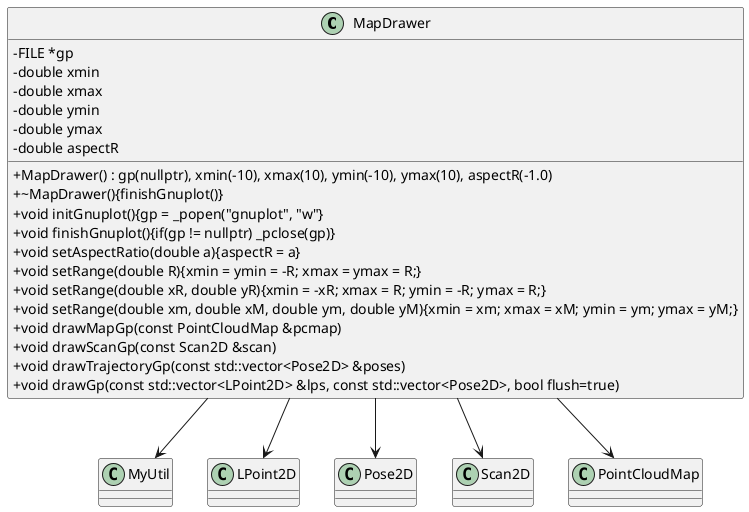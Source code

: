 @startuml

skinparam classAttributeIconSize 0

class MapDrawer
{
    - FILE *gp
    - double xmin
    - double xmax
    - double ymin
    - double ymax
    - double aspectR
    + MapDrawer() : gp(nullptr), xmin(-10), xmax(10), ymin(-10), ymax(10), aspectR(-1.0)
    + ~MapDrawer(){finishGnuplot()}
    + void initGnuplot(){gp = _popen("gnuplot", "w"}
    + void finishGnuplot(){if(gp != nullptr) _pclose(gp)}
    + void setAspectRatio(double a){aspectR = a}
    + void setRange(double R){xmin = ymin = -R; xmax = ymax = R;}
    + void setRange(double xR, double yR){xmin = -xR; xmax = R; ymin = -R; ymax = R;}
    + void setRange(double xm, double xM, double ym, double yM){xmin = xm; xmax = xM; ymin = ym; ymax = yM;}
    + void drawMapGp(const PointCloudMap &pcmap)
    + void drawScanGp(const Scan2D &scan)
    + void drawTrajectoryGp(const std::vector<Pose2D> &poses)
    + void drawGp(const std::vector<LPoint2D> &lps, const std::vector<Pose2D>, bool flush=true)
}

MapDrawer --> MyUtil
MapDrawer --> LPoint2D
MapDrawer --> Pose2D
MapDrawer --> Scan2D
MapDrawer --> PointCloudMap

@enduml